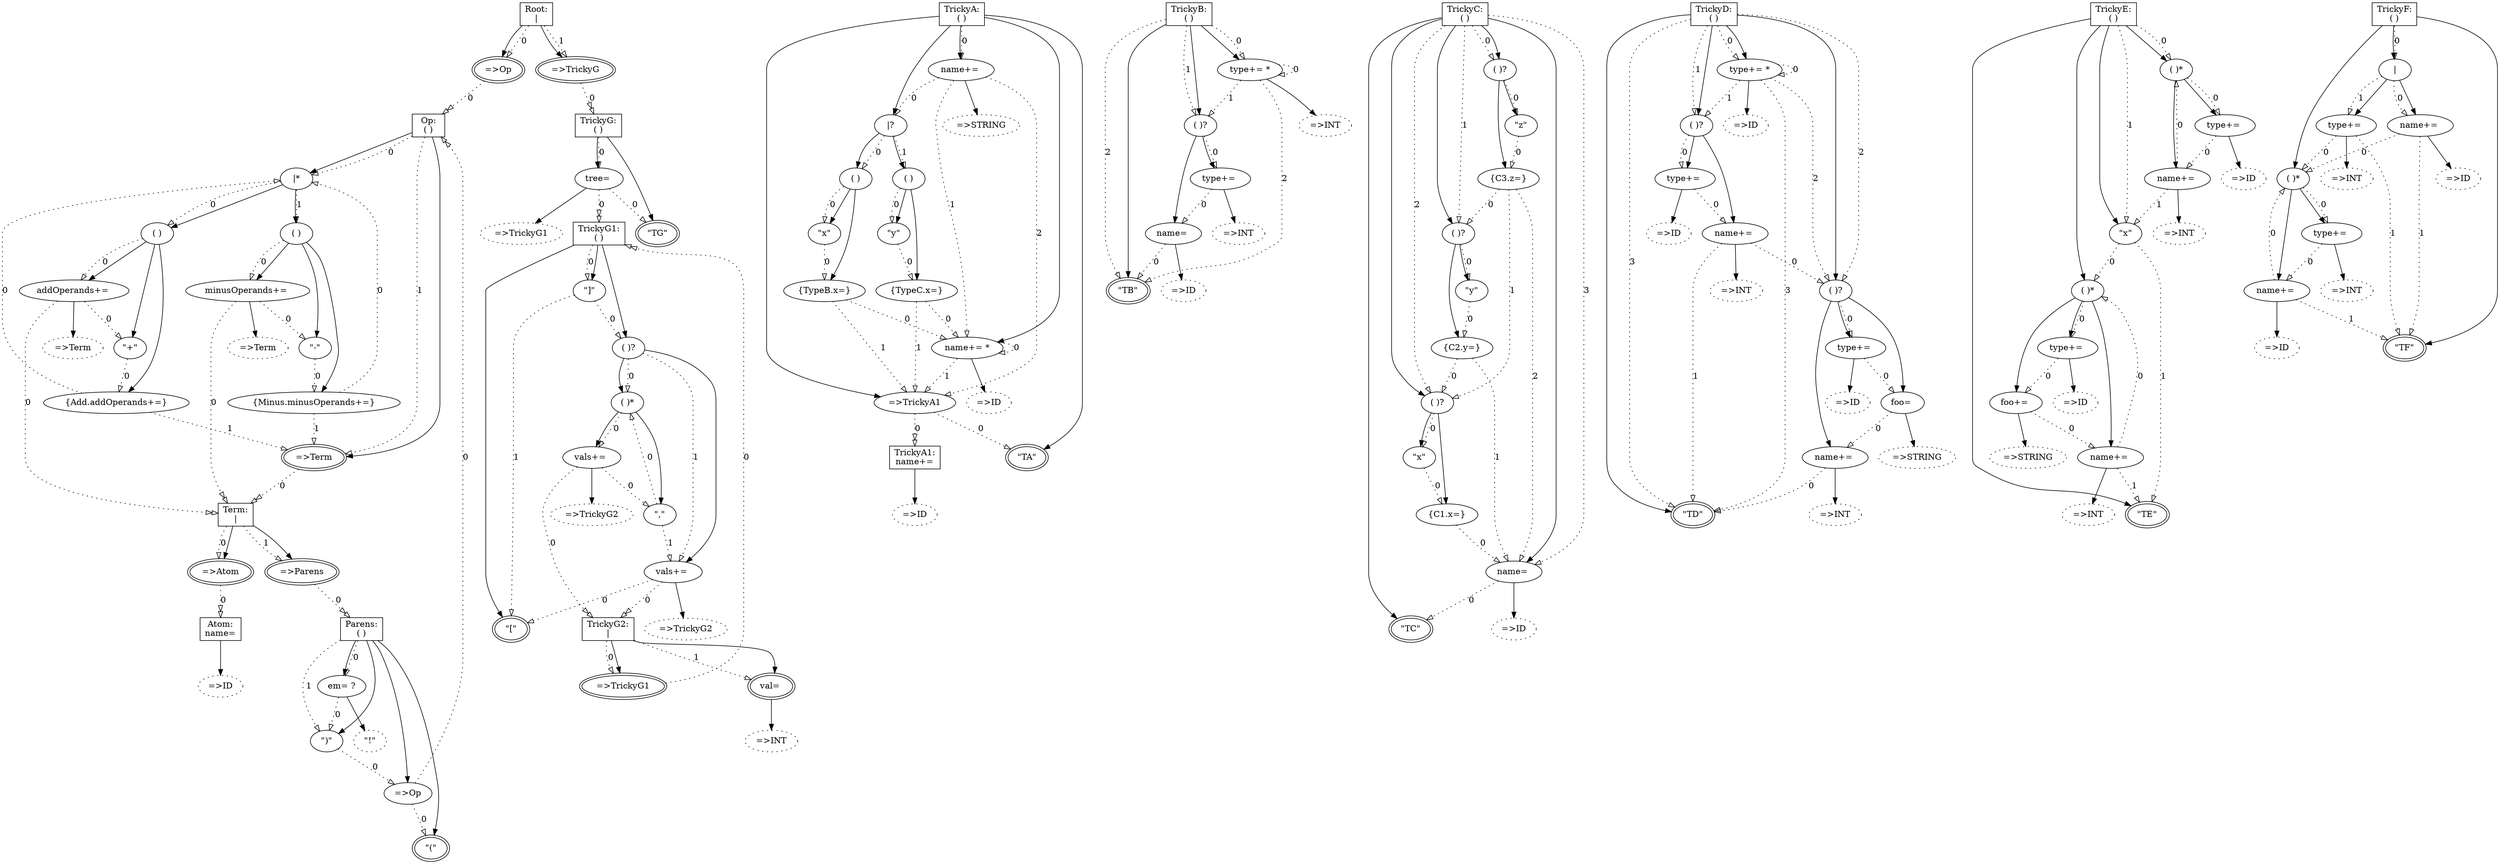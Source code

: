## This is a Graphviz .dot file (http://www.graphviz.org/)
## You can use the command 'dot -Tpdf this.dot > out.pdf' to render it.
digraph G {
alternatives15887489 [shape=record,label="Root:\n\|"];
rulecall14039096 [label="=>Op",peripheries=2];
rulecall2515117 [label="=>TrickyG",peripheries=2];
group6810606 [shape=record,label="Op:\n( )"];
rulecall11688068 [label="=>Term",peripheries=2];
alternatives13722705 [label="\|*"];
group1124406 [label="( )"];
action6762322 [label="{Add.addOperands+=}"];
keyword10745331 [label="\"+\""];
assignment6825177 [label="addOperands+= "];
rulecall4925676 [label="=>Term",style=dotted];
group7054008 [label="( )"];
action8909113 [label="{Minus.minusOperands+=}"];
keyword6224492 [label="\"-\""];
assignment9110957 [label="minusOperands+= "];
rulecall2220220 [label="=>Term",style=dotted];
alternatives7210711 [shape=record,label="Term:\n\|"];
rulecall8597856 [label="=>Atom",peripheries=2];
rulecall2017187 [label="=>Parens",peripheries=2];
assignment11512998 [shape=record,label="Atom:\nname= ",peripheries=2];
rulecall7338215 [label="=>ID",style=dotted];
group2375327 [shape=record,label="Parens:\n( )"];
keyword9128770 [label="\"(\"",peripheries=2];
rulecall16383680 [label="=>Op"];
keyword12842077 [label="\")\""];
assignment14697765 [label="em= ?"];
keyword14401715 [label="\"!\"",style=dotted];
group2051287 [shape=record,label="TrickyA:\n( )"];
keyword15580799 [label="\"TA\"",peripheries=2];
rulecall7706839 [label="=>TrickyA1"];
assignment8737714 [label="name+= *"];
rulecall3790769 [label="=>ID",style=dotted];
alternatives8377146 [label="\|?"];
group309346 [label="( )"];
action15019005 [label="{TypeB.x=}"];
keyword16347528 [label="\"x\""];
group9218734 [label="( )"];
action1687881 [label="{TypeC.x=}"];
keyword6050815 [label="\"y\""];
assignment9355232 [label="name+= "];
rulecall14093817 [label="=>STRING",style=dotted];
assignment4075103 [shape=record,label="TrickyA1:\nname+= ",peripheries=2];
rulecall5670420 [label="=>ID",style=dotted];
group6434089 [shape=record,label="TrickyB:\n( )"];
keyword8590277 [label="\"TB\"",peripheries=2];
group8854268 [label="( )?"];
assignment16568216 [label="name= "];
rulecall10554327 [label="=>ID",style=dotted];
assignment1084828 [label="type+= "];
rulecall12662072 [label="=>INT",style=dotted];
assignment9236459 [label="type+= *"];
rulecall14365628 [label="=>INT",style=dotted];
group2226324 [shape=record,label="TrickyC:\n( )"];
keyword4652481 [label="\"TC\"",peripheries=2];
assignment12423612 [label="name= "];
rulecall11210274 [label="=>ID",style=dotted];
group2944777 [label="( )?"];
action95356 [label="{C1.x=}"];
keyword7008698 [label="\"x\""];
group2369167 [label="( )?"];
action6264623 [label="{C2.y=}"];
keyword3992175 [label="\"y\""];
group4399653 [label="( )?"];
action7793637 [label="{C3.z=}"];
keyword11752820 [label="\"z\""];
group14253733 [shape=record,label="TrickyD:\n( )"];
keyword631125 [label="\"TD\"",peripheries=2];
group4126296 [label="( )?"];
assignment10434205 [label="name+= "];
rulecall12236722 [label="=>INT",style=dotted];
assignment7474466 [label="foo= "];
rulecall12335898 [label="=>STRING",style=dotted];
assignment13380720 [label="type+= "];
rulecall7974293 [label="=>ID",style=dotted];
group7554629 [label="( )?"];
assignment692235 [label="name+= "];
rulecall7798062 [label="=>INT",style=dotted];
assignment15201534 [label="type+= "];
rulecall8748495 [label="=>ID",style=dotted];
assignment435953 [label="type+= *"];
rulecall12209685 [label="=>ID",style=dotted];
group7348436 [shape=record,label="TrickyE:\n( )"];
keyword8077458 [label="\"TE\"",peripheries=2];
group13394224 [label="( )*"];
assignment47776 [label="name+= "];
rulecall14444706 [label="=>INT",style=dotted];
assignment5866082 [label="foo+= "];
rulecall8319397 [label="=>STRING",style=dotted];
assignment2801087 [label="type+= "];
rulecall1002841 [label="=>ID",style=dotted];
keyword10438668 [label="\"x\""];
group3350041 [label="( )*"];
assignment16585473 [label="name+= "];
rulecall15382024 [label="=>INT",style=dotted];
assignment5566780 [label="type+= "];
rulecall11116138 [label="=>ID",style=dotted];
group4486522 [shape=record,label="TrickyF:\n( )"];
keyword8169999 [label="\"TF\"",peripheries=2];
group8438038 [label="( )*"];
assignment300510 [label="name+= "];
rulecall731788 [label="=>ID",style=dotted];
assignment1470522 [label="type+= "];
rulecall2231581 [label="=>INT",style=dotted];
alternatives9118830 [label="\|"];
assignment317569 [label="name+= "];
rulecall2231174 [label="=>ID",style=dotted];
assignment2263938 [label="type+= "];
rulecall16058493 [label="=>INT",style=dotted];
group14196108 [shape=record,label="TrickyG:\n( )"];
keyword5213762 [label="\"TG\"",peripheries=2];
assignment306291 [label="tree= "];
rulecall14007632 [label="=>TrickyG1",style=dotted];
group11242299 [shape=record,label="TrickyG1:\n( )"];
keyword4321717 [label="\"[\"",peripheries=2];
group6541406 [label="( )?"];
assignment318315 [label="vals+= "];
rulecall14776286 [label="=>TrickyG2",style=dotted];
group8695563 [label="( )*"];
keyword14327 [label="\",\""];
assignment5912996 [label="vals+= "];
rulecall8280409 [label="=>TrickyG2",style=dotted];
keyword1834498 [label="\"]\""];
alternatives15564205 [shape=record,label="TrickyG2:\n\|"];
rulecall14035182 [label="=>TrickyG1",peripheries=2];
assignment1656871 [label="val= ",peripheries=2];
rulecall13641252 [label="=>INT",style=dotted];
rulecall14039096->group6810606 [label=0,style=dotted,arrowhead=onormalonormal];
alternatives15887489->rulecall14039096 [];
rulecall2515117->group14196108 [label=0,style=dotted,arrowhead=onormalonormal];
alternatives15887489->rulecall2515117 [];
alternatives15887489->rulecall14039096 [label=0,style=dotted,arrowhead=onormal];
alternatives15887489->rulecall2515117 [label=1,style=dotted,arrowhead=onormal];
rulecall11688068->alternatives7210711 [label=0,style=dotted,arrowhead=onormalonormal];
group6810606->rulecall11688068 [];
action6762322->alternatives13722705 [label=0,style=dotted,arrowhead=onormal];
action6762322->rulecall11688068 [label=1,style=dotted,arrowhead=onormal];
group1124406->action6762322 [];
keyword10745331->action6762322 [label=0,style=dotted,arrowhead=onormal];
group1124406->keyword10745331 [];
assignment6825177->rulecall4925676 [];
assignment6825177->alternatives7210711 [label=0,style=dotted,arrowhead=onormalonormal];
assignment6825177->keyword10745331 [arrowtail=odot,label=0,style=dotted,arrowhead=onormal];
group1124406->assignment6825177 [];
group1124406->assignment6825177 [label=0,style=dotted,arrowhead=onormal];
alternatives13722705->group1124406 [];
action8909113->alternatives13722705 [label=0,style=dotted,arrowhead=onormal];
action8909113->rulecall11688068 [label=1,style=dotted,arrowhead=onormal];
group7054008->action8909113 [];
keyword6224492->action8909113 [label=0,style=dotted,arrowhead=onormal];
group7054008->keyword6224492 [];
assignment9110957->rulecall2220220 [];
assignment9110957->alternatives7210711 [label=0,style=dotted,arrowhead=onormalonormal];
assignment9110957->keyword6224492 [arrowtail=odot,label=0,style=dotted,arrowhead=onormal];
group7054008->assignment9110957 [];
group7054008->assignment9110957 [label=0,style=dotted,arrowhead=onormal];
alternatives13722705->group7054008 [];
alternatives13722705->group1124406 [label=0,style=dotted,arrowhead=onormal];
alternatives13722705->group7054008 [label=1,style=dotted,arrowhead=onormal];
group6810606->alternatives13722705 [];
group6810606->alternatives13722705 [label=0,style=dotted,arrowhead=onormal];
group6810606->rulecall11688068 [label=1,style=dotted,arrowhead=onormal];
rulecall8597856->assignment11512998 [label=0,style=dotted,arrowhead=onormalonormal];
alternatives7210711->rulecall8597856 [];
rulecall2017187->group2375327 [label=0,style=dotted,arrowhead=onormalonormal];
alternatives7210711->rulecall2017187 [];
alternatives7210711->rulecall8597856 [label=0,style=dotted,arrowhead=onormal];
alternatives7210711->rulecall2017187 [label=1,style=dotted,arrowhead=onormal];
assignment11512998->rulecall7338215 [];
group2375327->keyword9128770 [];
rulecall16383680->group6810606 [label=0,style=dotted,arrowhead=onormalonormal];
rulecall16383680->keyword9128770 [arrowtail=odot,label=0,style=dotted,arrowhead=onormal];
group2375327->rulecall16383680 [];
keyword12842077->rulecall16383680 [label=0,style=dotted,arrowhead=onormal];
group2375327->keyword12842077 [];
assignment14697765->keyword14401715 [];
assignment14697765->keyword12842077 [label=0,style=dotted,arrowhead=onormal];
group2375327->assignment14697765 [];
group2375327->assignment14697765 [label=0,style=dotted,arrowhead=onormal];
group2375327->keyword12842077 [label=1,style=dotted,arrowhead=onormal];
group2051287->keyword15580799 [];
rulecall7706839->assignment4075103 [label=0,style=dotted,arrowhead=onormalonormal];
rulecall7706839->keyword15580799 [arrowtail=odot,label=0,style=dotted,arrowhead=onormal];
group2051287->rulecall7706839 [];
assignment8737714->rulecall3790769 [];
assignment8737714->assignment8737714 [label=0,style=dotted,arrowhead=onormal];
assignment8737714->rulecall7706839 [label=1,style=dotted,arrowhead=onormal];
group2051287->assignment8737714 [];
action15019005->assignment8737714 [label=0,style=dotted,arrowhead=onormal];
action15019005->rulecall7706839 [label=1,style=dotted,arrowhead=onormal];
group309346->action15019005 [];
keyword16347528->action15019005 [label=0,style=dotted,arrowhead=onormal];
group309346->keyword16347528 [];
group309346->keyword16347528 [label=0,style=dotted,arrowhead=onormal];
alternatives8377146->group309346 [];
action1687881->assignment8737714 [label=0,style=dotted,arrowhead=onormal];
action1687881->rulecall7706839 [label=1,style=dotted,arrowhead=onormal];
group9218734->action1687881 [];
keyword6050815->action1687881 [label=0,style=dotted,arrowhead=onormal];
group9218734->keyword6050815 [];
group9218734->keyword6050815 [label=0,style=dotted,arrowhead=onormal];
alternatives8377146->group9218734 [];
alternatives8377146->group309346 [label=0,style=dotted,arrowhead=onormal];
alternatives8377146->group9218734 [label=1,style=dotted,arrowhead=onormal];
group2051287->alternatives8377146 [];
assignment9355232->rulecall14093817 [];
assignment9355232->alternatives8377146 [label=0,style=dotted,arrowhead=onormal];
assignment9355232->assignment8737714 [label=1,style=dotted,arrowhead=onormal];
assignment9355232->rulecall7706839 [label=2,style=dotted,arrowhead=onormal];
group2051287->assignment9355232 [];
group2051287->assignment9355232 [label=0,style=dotted,arrowhead=onormal];
assignment4075103->rulecall5670420 [];
group6434089->keyword8590277 [];
assignment16568216->rulecall10554327 [];
assignment16568216->keyword8590277 [label=0,style=dotted,arrowhead=onormal];
group8854268->assignment16568216 [];
assignment1084828->rulecall12662072 [];
assignment1084828->assignment16568216 [label=0,style=dotted,arrowhead=onormal];
group8854268->assignment1084828 [];
group8854268->assignment1084828 [label=0,style=dotted,arrowhead=onormal];
group6434089->group8854268 [];
assignment9236459->rulecall14365628 [];
assignment9236459->assignment9236459 [label=0,style=dotted,arrowhead=onormal];
assignment9236459->group8854268 [label=1,style=dotted,arrowhead=onormal];
assignment9236459->keyword8590277 [label=2,style=dotted,arrowhead=onormal];
group6434089->assignment9236459 [];
group6434089->assignment9236459 [label=0,style=dotted,arrowhead=onormal];
group6434089->group8854268 [label=1,style=dotted,arrowhead=onormal];
group6434089->keyword8590277 [label=2,style=dotted,arrowhead=onormal];
group2226324->keyword4652481 [];
assignment12423612->rulecall11210274 [];
assignment12423612->keyword4652481 [label=0,style=dotted,arrowhead=onormal];
group2226324->assignment12423612 [];
action95356->assignment12423612 [label=0,style=dotted,arrowhead=onormal];
group2944777->action95356 [];
keyword7008698->action95356 [label=0,style=dotted,arrowhead=onormal];
group2944777->keyword7008698 [];
group2944777->keyword7008698 [label=0,style=dotted,arrowhead=onormal];
group2226324->group2944777 [];
action6264623->group2944777 [label=0,style=dotted,arrowhead=onormal];
action6264623->assignment12423612 [label=1,style=dotted,arrowhead=onormal];
group2369167->action6264623 [];
keyword3992175->action6264623 [label=0,style=dotted,arrowhead=onormal];
group2369167->keyword3992175 [];
group2369167->keyword3992175 [label=0,style=dotted,arrowhead=onormal];
group2226324->group2369167 [];
action7793637->group2369167 [label=0,style=dotted,arrowhead=onormal];
action7793637->group2944777 [label=1,style=dotted,arrowhead=onormal];
action7793637->assignment12423612 [label=2,style=dotted,arrowhead=onormal];
group4399653->action7793637 [];
keyword11752820->action7793637 [label=0,style=dotted,arrowhead=onormal];
group4399653->keyword11752820 [];
group4399653->keyword11752820 [label=0,style=dotted,arrowhead=onormal];
group2226324->group4399653 [];
group2226324->group4399653 [label=0,style=dotted,arrowhead=onormal];
group2226324->group2369167 [label=1,style=dotted,arrowhead=onormal];
group2226324->group2944777 [label=2,style=dotted,arrowhead=onormal];
group2226324->assignment12423612 [label=3,style=dotted,arrowhead=onormal];
group14253733->keyword631125 [];
assignment10434205->rulecall12236722 [];
assignment10434205->keyword631125 [label=0,style=dotted,arrowhead=onormal];
group4126296->assignment10434205 [];
assignment7474466->rulecall12335898 [];
assignment7474466->assignment10434205 [label=0,style=dotted,arrowhead=onormal];
group4126296->assignment7474466 [];
assignment13380720->rulecall7974293 [];
assignment13380720->assignment7474466 [label=0,style=dotted,arrowhead=onormal];
group4126296->assignment13380720 [];
group4126296->assignment13380720 [label=0,style=dotted,arrowhead=onormal];
group14253733->group4126296 [];
assignment692235->rulecall7798062 [];
assignment692235->group4126296 [label=0,style=dotted,arrowhead=onormal];
assignment692235->keyword631125 [label=1,style=dotted,arrowhead=onormal];
group7554629->assignment692235 [];
assignment15201534->rulecall8748495 [];
assignment15201534->assignment692235 [label=0,style=dotted,arrowhead=onormal];
group7554629->assignment15201534 [];
group7554629->assignment15201534 [label=0,style=dotted,arrowhead=onormal];
group14253733->group7554629 [];
assignment435953->rulecall12209685 [];
assignment435953->assignment435953 [label=0,style=dotted,arrowhead=onormal];
assignment435953->group7554629 [label=1,style=dotted,arrowhead=onormal];
assignment435953->group4126296 [label=2,style=dotted,arrowhead=onormal];
assignment435953->keyword631125 [label=3,style=dotted,arrowhead=onormal];
group14253733->assignment435953 [];
group14253733->assignment435953 [label=0,style=dotted,arrowhead=onormal];
group14253733->group7554629 [label=1,style=dotted,arrowhead=onormal];
group14253733->group4126296 [label=2,style=dotted,arrowhead=onormal];
group14253733->keyword631125 [label=3,style=dotted,arrowhead=onormal];
group7348436->keyword8077458 [];
assignment47776->rulecall14444706 [];
assignment47776->group13394224 [label=0,style=dotted,arrowhead=onormal];
assignment47776->keyword8077458 [label=1,style=dotted,arrowhead=onormal];
group13394224->assignment47776 [];
assignment5866082->rulecall8319397 [];
assignment5866082->assignment47776 [label=0,style=dotted,arrowhead=onormal];
group13394224->assignment5866082 [];
assignment2801087->rulecall1002841 [];
assignment2801087->assignment5866082 [label=0,style=dotted,arrowhead=onormal];
group13394224->assignment2801087 [];
group13394224->assignment2801087 [label=0,style=dotted,arrowhead=onormal];
group7348436->group13394224 [];
keyword10438668->group13394224 [label=0,style=dotted,arrowhead=onormal];
keyword10438668->keyword8077458 [label=1,style=dotted,arrowhead=onormal];
group7348436->keyword10438668 [];
assignment16585473->rulecall15382024 [];
assignment16585473->group3350041 [label=0,style=dotted,arrowhead=onormal];
assignment16585473->keyword10438668 [label=1,style=dotted,arrowhead=onormal];
group3350041->assignment16585473 [];
assignment5566780->rulecall11116138 [];
assignment5566780->assignment16585473 [label=0,style=dotted,arrowhead=onormal];
group3350041->assignment5566780 [];
group3350041->assignment5566780 [label=0,style=dotted,arrowhead=onormal];
group7348436->group3350041 [];
group7348436->group3350041 [label=0,style=dotted,arrowhead=onormal];
group7348436->keyword10438668 [label=1,style=dotted,arrowhead=onormal];
group4486522->keyword8169999 [];
assignment300510->rulecall731788 [];
assignment300510->group8438038 [label=0,style=dotted,arrowhead=onormal];
assignment300510->keyword8169999 [label=1,style=dotted,arrowhead=onormal];
group8438038->assignment300510 [];
assignment1470522->rulecall2231581 [];
assignment1470522->assignment300510 [label=0,style=dotted,arrowhead=onormal];
group8438038->assignment1470522 [];
group8438038->assignment1470522 [label=0,style=dotted,arrowhead=onormal];
group4486522->group8438038 [];
assignment317569->rulecall2231174 [];
assignment317569->group8438038 [label=0,style=dotted,arrowhead=onormal];
assignment317569->keyword8169999 [label=1,style=dotted,arrowhead=onormal];
alternatives9118830->assignment317569 [];
assignment2263938->rulecall16058493 [];
assignment2263938->group8438038 [label=0,style=dotted,arrowhead=onormal];
assignment2263938->keyword8169999 [label=1,style=dotted,arrowhead=onormal];
alternatives9118830->assignment2263938 [];
alternatives9118830->assignment317569 [label=0,style=dotted,arrowhead=onormal];
alternatives9118830->assignment2263938 [label=1,style=dotted,arrowhead=onormal];
group4486522->alternatives9118830 [];
group4486522->alternatives9118830 [label=0,style=dotted,arrowhead=onormal];
group14196108->keyword5213762 [];
assignment306291->rulecall14007632 [];
assignment306291->group11242299 [label=0,style=dotted,arrowhead=onormalonormal];
assignment306291->keyword5213762 [arrowtail=odot,label=0,style=dotted,arrowhead=onormal];
group14196108->assignment306291 [];
group14196108->assignment306291 [label=0,style=dotted,arrowhead=onormal];
group11242299->keyword4321717 [];
assignment318315->rulecall14776286 [];
assignment318315->alternatives15564205 [label=0,style=dotted,arrowhead=onormalonormal];
assignment318315->keyword4321717 [arrowtail=odot,label=0,style=dotted,arrowhead=onormal];
group6541406->assignment318315 [];
keyword14327->group8695563 [label=0,style=dotted,arrowhead=onormal];
keyword14327->assignment318315 [label=1,style=dotted,arrowhead=onormal];
group8695563->keyword14327 [];
assignment5912996->rulecall8280409 [];
assignment5912996->alternatives15564205 [label=0,style=dotted,arrowhead=onormalonormal];
assignment5912996->keyword14327 [arrowtail=odot,label=0,style=dotted,arrowhead=onormal];
group8695563->assignment5912996 [];
group8695563->assignment5912996 [label=0,style=dotted,arrowhead=onormal];
group6541406->group8695563 [];
group6541406->group8695563 [label=0,style=dotted,arrowhead=onormal];
group6541406->assignment318315 [label=1,style=dotted,arrowhead=onormal];
group11242299->group6541406 [];
keyword1834498->group6541406 [label=0,style=dotted,arrowhead=onormal];
keyword1834498->keyword4321717 [label=1,style=dotted,arrowhead=onormal];
group11242299->keyword1834498 [];
group11242299->keyword1834498 [label=0,style=dotted,arrowhead=onormal];
rulecall14035182->group11242299 [label=0,style=dotted,arrowhead=onormalonormal];
alternatives15564205->rulecall14035182 [];
assignment1656871->rulecall13641252 [];
alternatives15564205->assignment1656871 [];
alternatives15564205->rulecall14035182 [label=0,style=dotted,arrowhead=onormal];
alternatives15564205->assignment1656871 [label=1,style=dotted,arrowhead=onormal];
}


